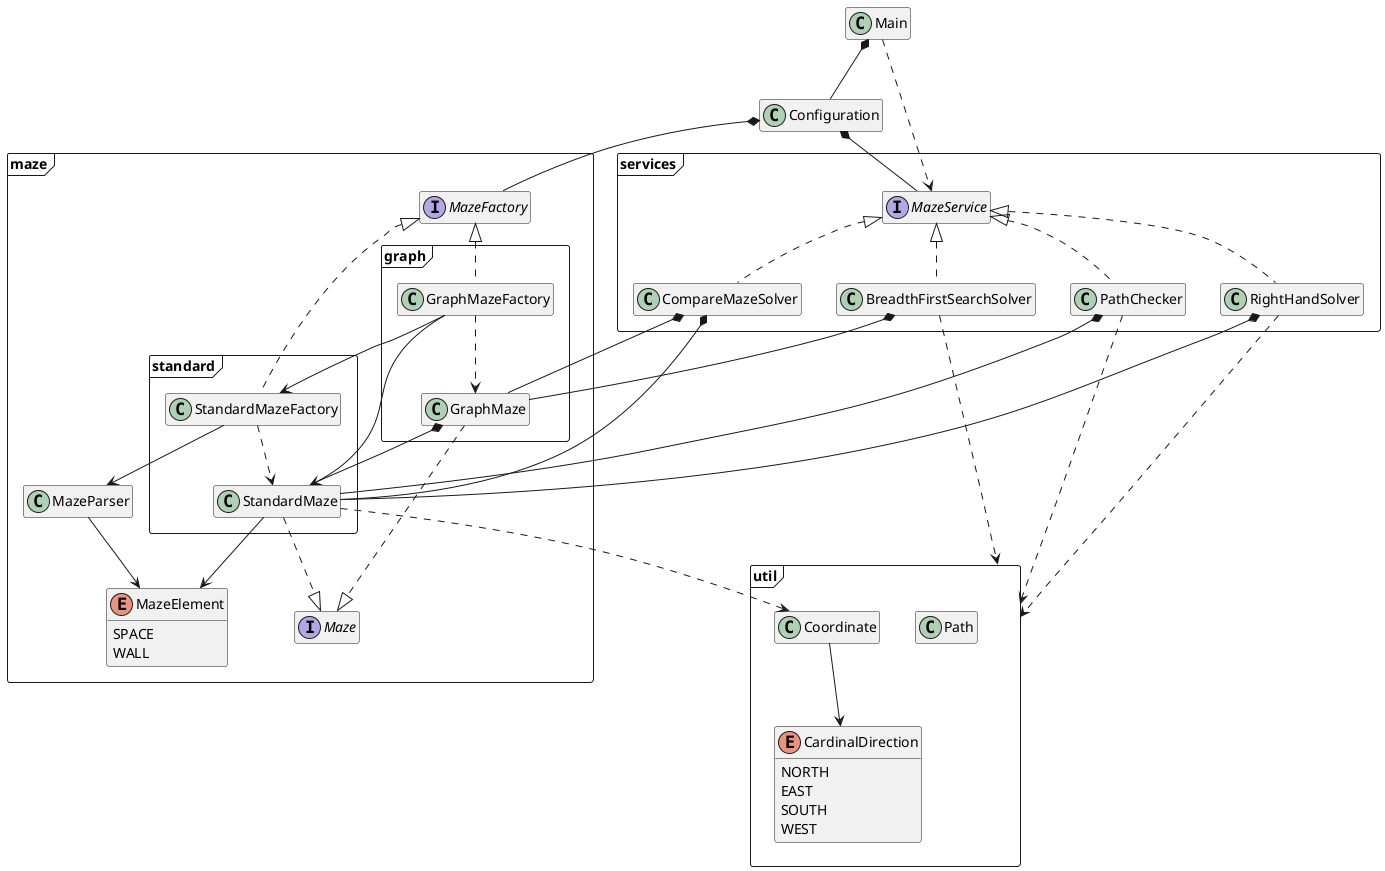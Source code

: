 @startuml High Level Class Diagram
hide empty members

package util <<Frame>> {
    class Path
    class Coordinate
    enum CardinalDirection{
        NORTH
        EAST
        SOUTH
        WEST
    }
    Coordinate --> CardinalDirection
}

package maze <<Frame>> {
    enum MazeElement{
        SPACE
        WALL
    }
    interface Maze
    interface MazeFactory
    class MazeParser
    MazeParser --> MazeElement
    standard.StandardMaze --> MazeElement

    package standard <<Frame>> {
        class StandardMazeFactory implements maze.MazeFactory
        class StandardMaze
        StandardMazeFactory --> MazeParser
        StandardMazeFactory ..> StandardMaze
        StandardMaze ..|> Maze
        StandardMaze ..> Coordinate
    }

    package graph <<Frame>> {
        class GraphMazeFactory implements maze.MazeFactory
        class GraphMaze
        GraphMazeFactory --> StandardMazeFactory
        GraphMazeFactory ..> GraphMaze
        GraphMazeFactory --> StandardMaze
        GraphMaze ..|> Maze
        GraphMaze *-- StandardMaze
    }
}

package services <<Frame>> {
    interface MazeService
    class RightHandSolver implements MazeService
    RightHandSolver *-- StandardMaze
    class PathChecker implements MazeService
    PathChecker *-- StandardMaze
    class BreadthFirstSearchSolver implements MazeService
    BreadthFirstSearchSolver *-- GraphMaze
    class CompareMazeSolver implements MazeService
    CompareMazeSolver *-- GraphMaze
    CompareMazeSolver *-- StandardMaze

    RightHandSolver ..> util
    PathChecker ..> util
    BreadthFirstSearchSolver ..> util
}

class Main
class Configuration
Main *-- Configuration
Main ..> MazeService
Configuration *-- MazeService
Configuration *-- MazeFactory



@enduml